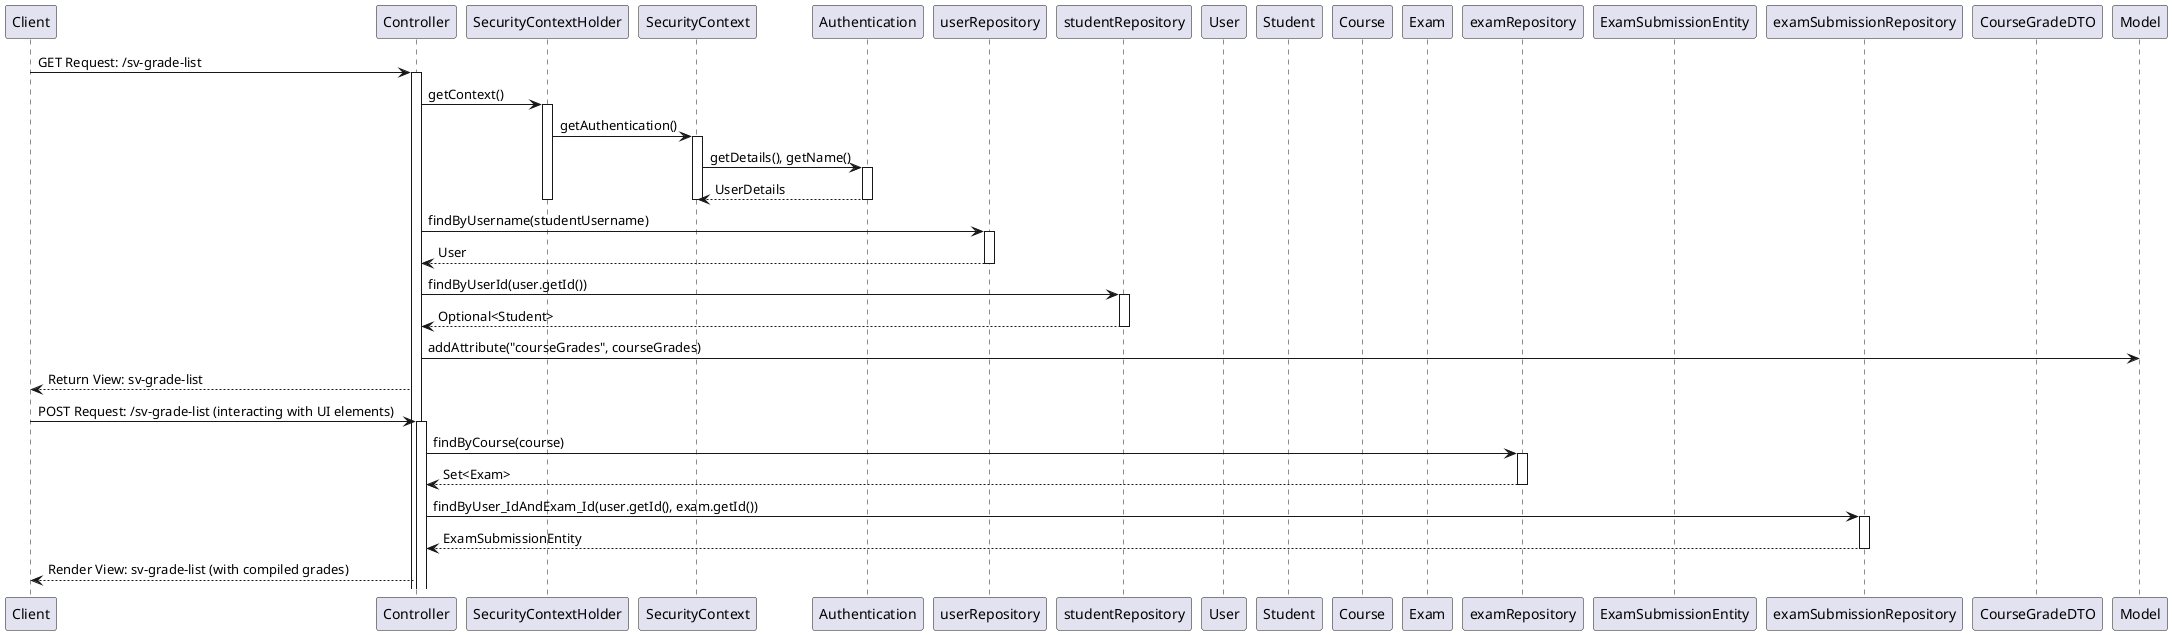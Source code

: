 @startuml
participant Client
participant Controller
participant SecurityContextHolder
participant SecurityContext
participant Authentication
participant userRepository
participant studentRepository
participant User
participant Student
participant Course
participant Exam
participant examRepository
participant ExamSubmissionEntity
participant examSubmissionRepository
participant CourseGradeDTO
participant Model

Client -> Controller: GET Request: /sv-grade-list
activate Controller

Controller -> SecurityContextHolder: getContext()
activate SecurityContextHolder
SecurityContextHolder -> SecurityContext: getAuthentication()
activate SecurityContext
SecurityContext -> Authentication: getDetails(), getName()
activate Authentication
Authentication --> SecurityContext: UserDetails
deactivate Authentication
deactivate SecurityContext
deactivate SecurityContextHolder

Controller -> userRepository: findByUsername(studentUsername)
activate userRepository
userRepository --> Controller: User
deactivate userRepository

Controller -> studentRepository: findByUserId(user.getId())
activate studentRepository
studentRepository --> Controller: Optional<Student>
deactivate studentRepository

Controller -> Model: addAttribute("courseGrades", courseGrades)
Controller --> Client: Return View: sv-grade-list

Client -> Controller: POST Request: /sv-grade-list (interacting with UI elements)
activate Controller

Controller -> examRepository: findByCourse(course)
activate examRepository
examRepository --> Controller: Set<Exam>
deactivate examRepository

Controller -> examSubmissionRepository: findByUser_IdAndExam_Id(user.getId(), exam.getId())
activate examSubmissionRepository
examSubmissionRepository --> Controller: ExamSubmissionEntity
deactivate examSubmissionRepository

Controller --> Client: Render View: sv-grade-list (with compiled grades)
@enduml
